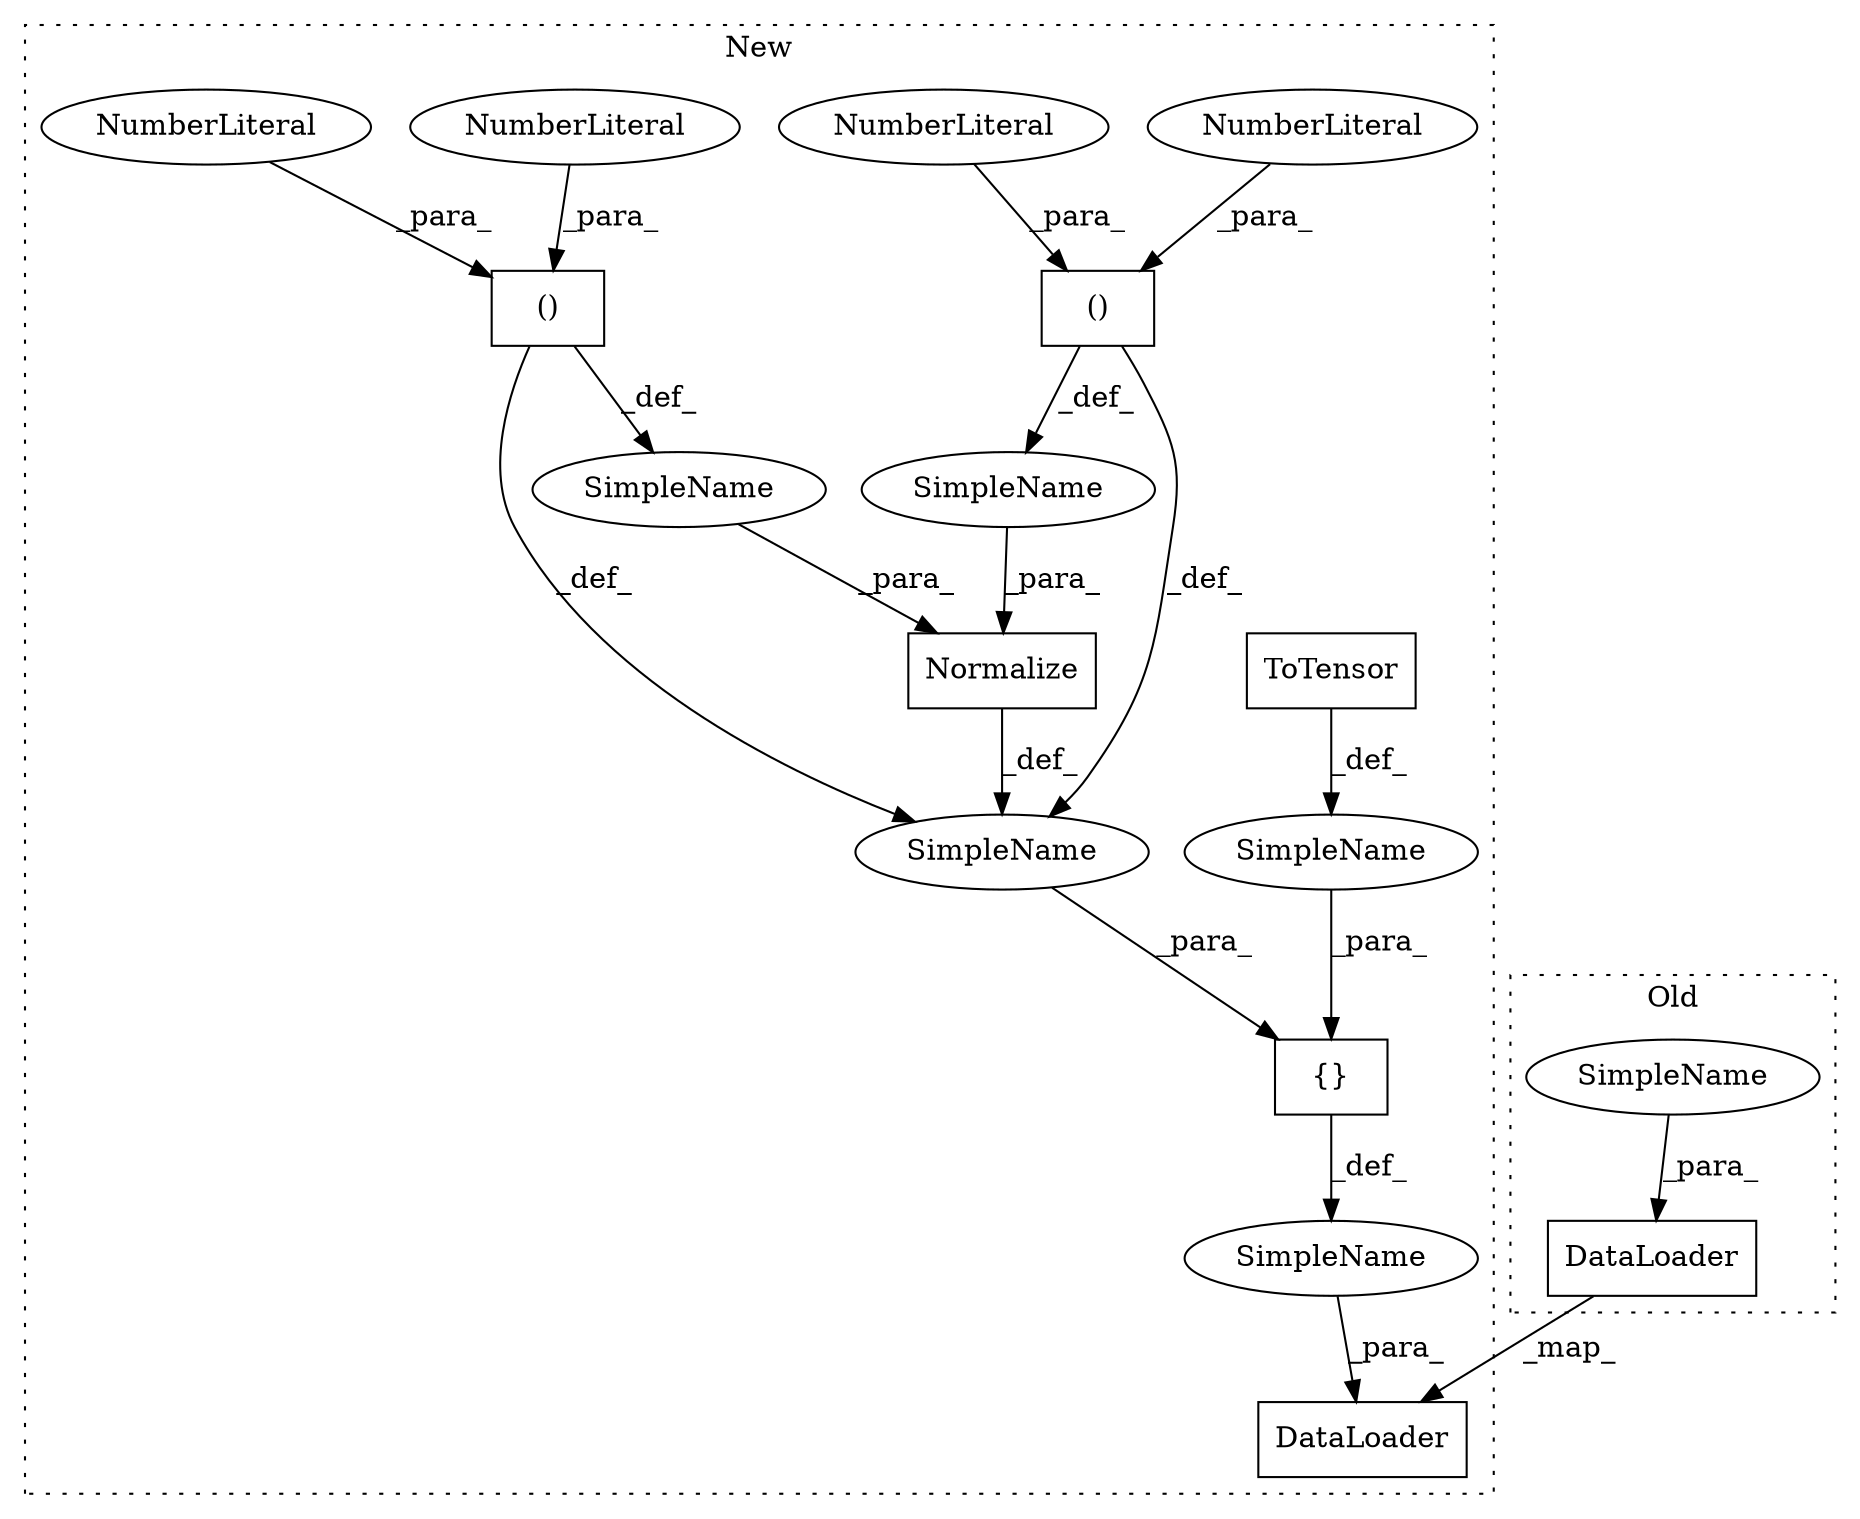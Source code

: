 digraph G {
subgraph cluster0 {
1 [label="DataLoader" a="32" s="1415,1540" l="11,1" shape="box"];
4 [label="SimpleName" a="42" s="" l="" shape="ellipse"];
label = "Old";
style="dotted";
}
subgraph cluster1 {
2 [label="DataLoader" a="32" s="2204,2292" l="11,1" shape="box"];
3 [label="SimpleName" a="42" s="" l="" shape="ellipse"];
5 [label="()" a="106" s="1860" l="44" shape="box"];
6 [label="ToTensor" a="32" s="1821" l="10" shape="box"];
7 [label="()" a="106" s="1913" l="43" shape="box"];
8 [label="Normalize" a="32" s="1843,1956" l="17,2" shape="box"];
9 [label="NumberLiteral" a="34" s="1860" l="6" shape="ellipse"];
10 [label="NumberLiteral" a="34" s="1951" l="5" shape="ellipse"];
11 [label="{}" a="4" s="1747,1958" l="1,1" shape="box"];
12 [label="NumberLiteral" a="34" s="1898" l="6" shape="ellipse"];
13 [label="NumberLiteral" a="34" s="1932" l="6" shape="ellipse"];
14 [label="SimpleName" a="42" s="" l="" shape="ellipse"];
15 [label="SimpleName" a="42" s="" l="" shape="ellipse"];
16 [label="SimpleName" a="42" s="" l="" shape="ellipse"];
17 [label="SimpleName" a="42" s="" l="" shape="ellipse"];
label = "New";
style="dotted";
}
1 -> 2 [label="_map_"];
3 -> 2 [label="_para_"];
4 -> 1 [label="_para_"];
5 -> 14 [label="_def_"];
5 -> 17 [label="_def_"];
6 -> 15 [label="_def_"];
7 -> 14 [label="_def_"];
7 -> 16 [label="_def_"];
8 -> 14 [label="_def_"];
9 -> 5 [label="_para_"];
10 -> 7 [label="_para_"];
11 -> 3 [label="_def_"];
12 -> 5 [label="_para_"];
13 -> 7 [label="_para_"];
14 -> 11 [label="_para_"];
15 -> 11 [label="_para_"];
16 -> 8 [label="_para_"];
17 -> 8 [label="_para_"];
}